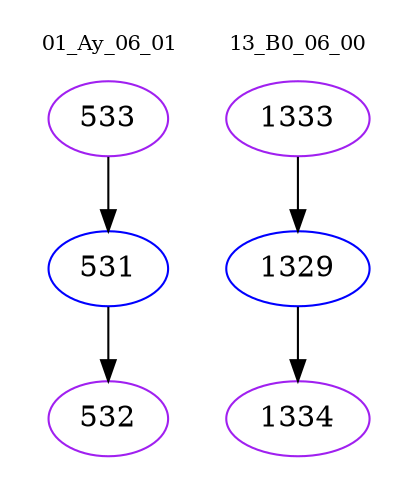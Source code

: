 digraph{
subgraph cluster_0 {
color = white
label = "01_Ay_06_01";
fontsize=10;
T0_533 [label="533", color="purple"]
T0_533 -> T0_531 [color="black"]
T0_531 [label="531", color="blue"]
T0_531 -> T0_532 [color="black"]
T0_532 [label="532", color="purple"]
}
subgraph cluster_1 {
color = white
label = "13_B0_06_00";
fontsize=10;
T1_1333 [label="1333", color="purple"]
T1_1333 -> T1_1329 [color="black"]
T1_1329 [label="1329", color="blue"]
T1_1329 -> T1_1334 [color="black"]
T1_1334 [label="1334", color="purple"]
}
}

